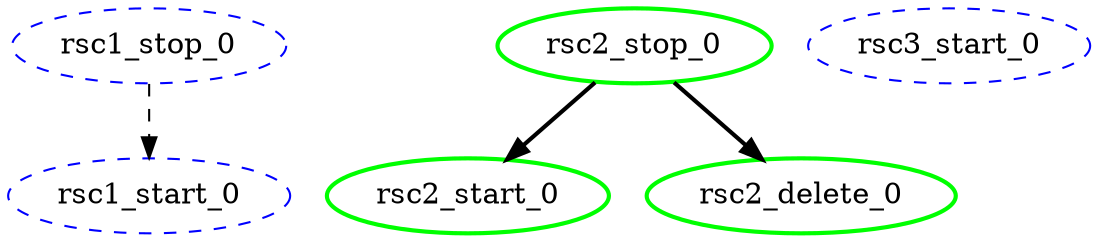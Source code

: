digraph "g" {
	size = "30,30"
"rsc1_stop_0" [ style="dashed" color="blue" fontcolor="black" ]
"rsc1_start_0" [ style="dashed" color="blue" fontcolor="black" ]
"rsc2_stop_0" [ tooltip="node1" style=bold color="green" fontcolor="black" ]
"rsc2_start_0" [ tooltip="node2" style=bold color="green" fontcolor="black" ]
"rsc2_delete_0" [ tooltip="node1" style=bold color="green" fontcolor="black" ]
"rsc3_start_0" [ style="dashed" color="blue" fontcolor="black" ]
"rsc1_stop_0" -> "rsc1_start_0" [ style = dashed]
"rsc2_stop_0" -> "rsc2_start_0" [ style = bold]
"rsc2_stop_0" -> "rsc2_delete_0" [ style = bold]
}
